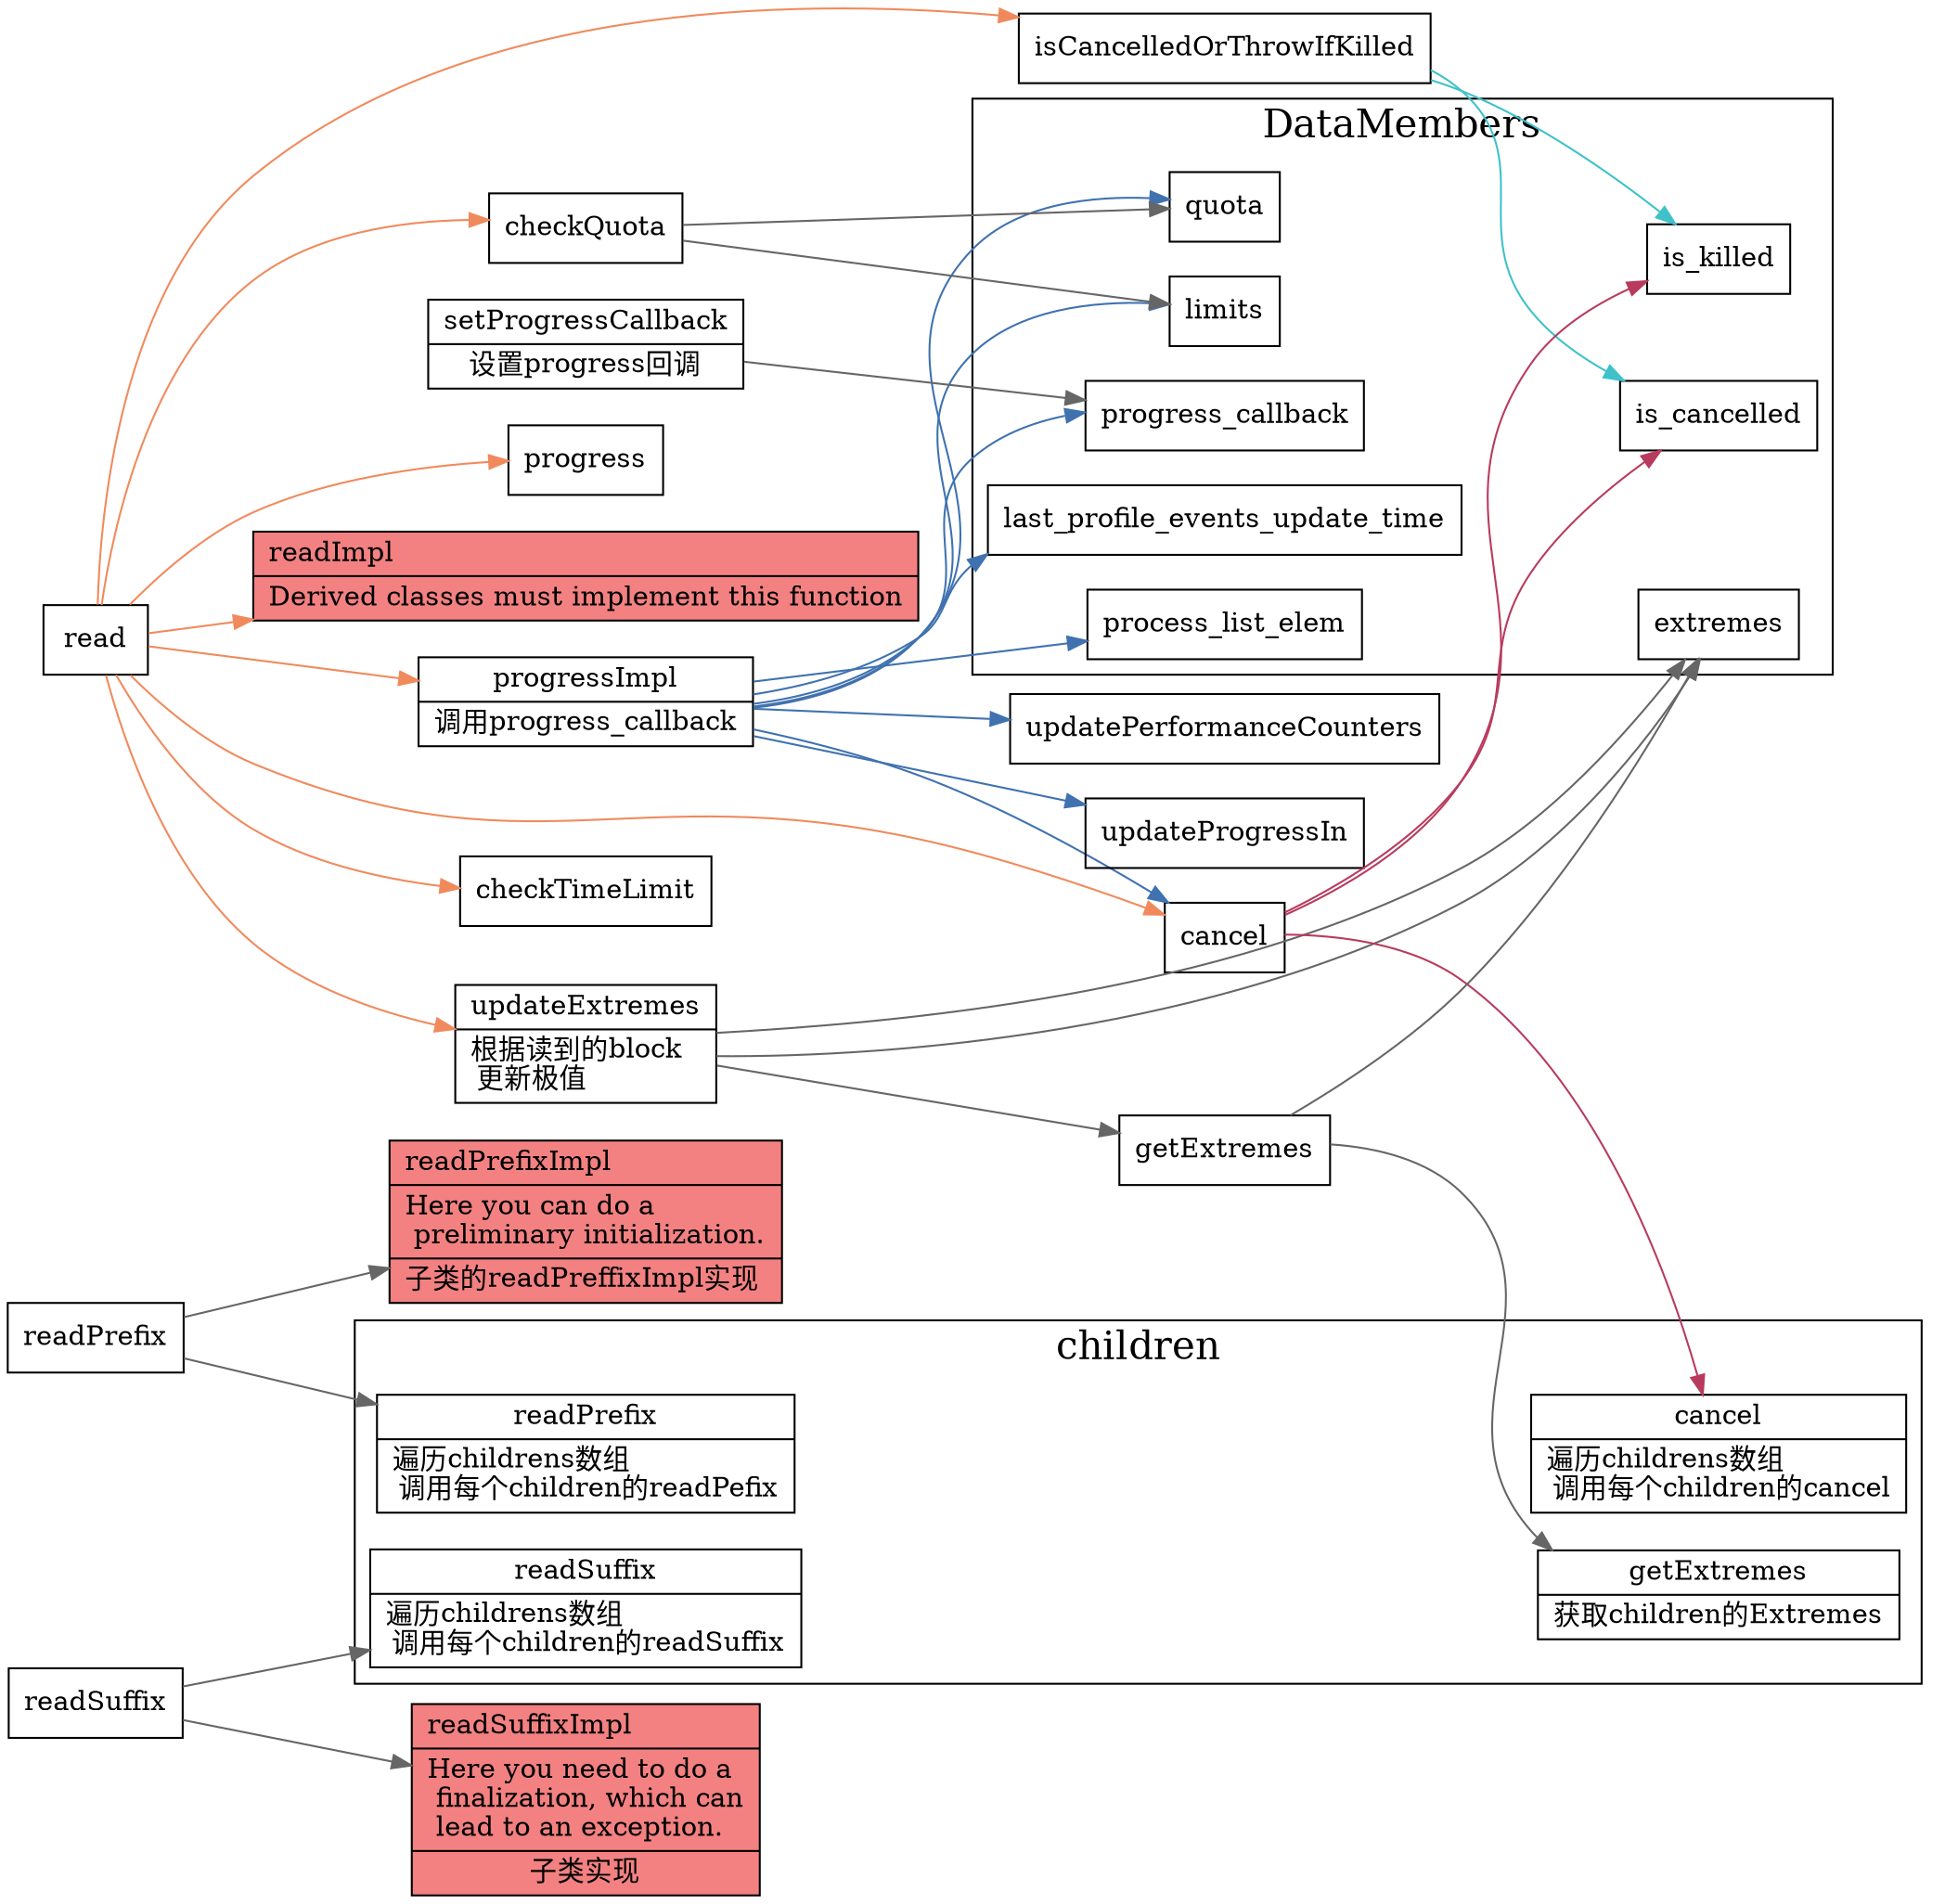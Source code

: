 digraph IBlockOutputStream {
  node[shape=box];
  edge[color=gray40];
  newrank=true;
  rankdir=LR;
  read -> {
    readImpl;
    progressImpl;
    isCancelledOrThrowIfKilled;
    checkTimeLimit;
    updateExtremes;
    checkQuota;
    cancel;
    progress;
  }[color="#f08a5d"]

  updateExtremes[
    shape="record";
    label="{{
      updateExtremes|
      根据读到的block\l 
      更新极值\l
    }}";
  ];

  updateExtremes -> {
    extremes;
  }

  readPrefix -> {
    child_readPrefix;
    readPrefixImpl;
  }

  readSuffix -> {
    child_readSuffix;
    readSuffixImpl;
  }

  progressImpl[
    shape="record";
    label="{{
      progressImpl|
      调用progress_callback
    }}";
  ];
  progressImpl -> {
    progress_callback;
    updateProgressIn;
    updatePerformanceCounters;
    process_list_elem;
    cancel;
    last_profile_events_update_time;
    limits;
    quota;
  }[color="#3f72af"];

  setProgressCallback[
    shape="record";
    label="{{
      setProgressCallback|
      设置progress回调
    }}";
  ];

  subgraph cluster_children {
    graph[label="children";fontsize=20;];
    children_getExtremes[
      shape="record";
      label="{{
        getExtremes|
        获取children的Extremes
      }}";
    ];
    child_readPrefix[
      shape="record";
      label="{{
        readPrefix|
        遍历childrens数组\l
        调用每个children的readPefix
      }}";
    ];
    child_readSuffix[
      shape="record";
      label="{{
        readSuffix|
        遍历childrens数组\l
        调用每个children的readSuffix
      }}";
    ];
    child_cancel[
      shape="record";
      label="{{
        cancel|
        遍历childrens数组\l
        调用每个children的cancel
      }}";
    ];
  }

  readImpl[
    shape="record";
    fillcolor="#f38181";
    style=filled;
    label="{{
      readImpl\l|
      Derived classes must implement this function
    }}";
  ];

  readPrefixImpl[
    shape="record";
    fillcolor="#f38181";
    style=filled;
    label="{{
      readPrefixImpl\l|
       Here you can do a \l 
       preliminary initialization.\l|
       子类的readPreffixImpl实现\l
    }}";
  ];

  readSuffixImpl[
    shape="record";
    fillcolor="#f38181";
    style=filled;
    label="{{
    readSuffixImpl\l|
    Here you need to do a\l 
    finalization, which can\l 
    lead to an exception.\l|
    子类实现
    }}";
  ];

  updateExtremes -> {
    extremes;
    getExtremes;
  }

  getExtremes -> {
    extremes;
    children_getExtremes;
  }

  subgraph cluster_DataMembers {
    graph[label="DataMembers";fontsize=20;];
    is_cancelled;
    extremes;
    is_killed;
    progress_callback;
    process_list_elem;
    limits;
    quota;
    last_profile_events_update_time;
  }
  setProgressCallback -> progress_callback;

  isCancelledOrThrowIfKilled -> {
    is_cancelled;
    is_killed;
  }[color="#3fc1c9"];

  cancel -> {
    is_killed;
    is_cancelled;
    child_cancel;
  }[color="#b83b5e"];

  checkQuota -> {
    limits;
    quota;
  }
}
